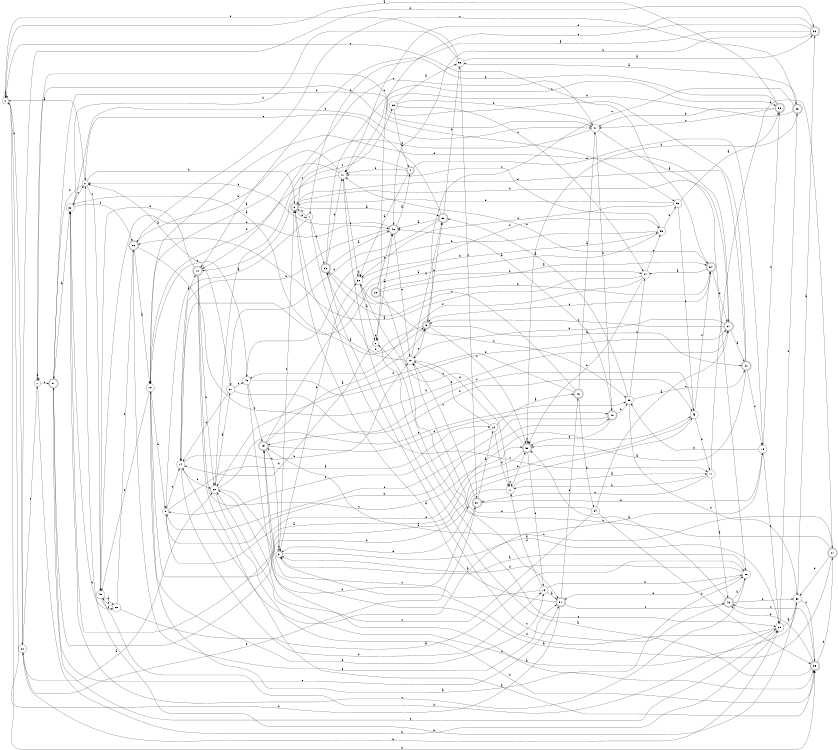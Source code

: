 digraph n49_3 {
__start0 [label="" shape="none"];

rankdir=LR;
size="8,5";

s0 [style="filled", color="black", fillcolor="white" shape="circle", label="0"];
s1 [style="filled", color="black", fillcolor="white" shape="circle", label="1"];
s2 [style="filled", color="black", fillcolor="white" shape="circle", label="2"];
s3 [style="filled", color="black", fillcolor="white" shape="circle", label="3"];
s4 [style="rounded,filled", color="black", fillcolor="white" shape="doublecircle", label="4"];
s5 [style="rounded,filled", color="black", fillcolor="white" shape="doublecircle", label="5"];
s6 [style="filled", color="black", fillcolor="white" shape="circle", label="6"];
s7 [style="filled", color="black", fillcolor="white" shape="circle", label="7"];
s8 [style="rounded,filled", color="black", fillcolor="white" shape="doublecircle", label="8"];
s9 [style="filled", color="black", fillcolor="white" shape="circle", label="9"];
s10 [style="rounded,filled", color="black", fillcolor="white" shape="doublecircle", label="10"];
s11 [style="filled", color="black", fillcolor="white" shape="circle", label="11"];
s12 [style="filled", color="black", fillcolor="white" shape="circle", label="12"];
s13 [style="filled", color="black", fillcolor="white" shape="circle", label="13"];
s14 [style="filled", color="black", fillcolor="white" shape="circle", label="14"];
s15 [style="rounded,filled", color="black", fillcolor="white" shape="doublecircle", label="15"];
s16 [style="rounded,filled", color="black", fillcolor="white" shape="doublecircle", label="16"];
s17 [style="filled", color="black", fillcolor="white" shape="circle", label="17"];
s18 [style="filled", color="black", fillcolor="white" shape="circle", label="18"];
s19 [style="filled", color="black", fillcolor="white" shape="circle", label="19"];
s20 [style="filled", color="black", fillcolor="white" shape="circle", label="20"];
s21 [style="rounded,filled", color="black", fillcolor="white" shape="doublecircle", label="21"];
s22 [style="filled", color="black", fillcolor="white" shape="circle", label="22"];
s23 [style="rounded,filled", color="black", fillcolor="white" shape="doublecircle", label="23"];
s24 [style="filled", color="black", fillcolor="white" shape="circle", label="24"];
s25 [style="filled", color="black", fillcolor="white" shape="circle", label="25"];
s26 [style="rounded,filled", color="black", fillcolor="white" shape="doublecircle", label="26"];
s27 [style="rounded,filled", color="black", fillcolor="white" shape="doublecircle", label="27"];
s28 [style="rounded,filled", color="black", fillcolor="white" shape="doublecircle", label="28"];
s29 [style="filled", color="black", fillcolor="white" shape="circle", label="29"];
s30 [style="filled", color="black", fillcolor="white" shape="circle", label="30"];
s31 [style="filled", color="black", fillcolor="white" shape="circle", label="31"];
s32 [style="filled", color="black", fillcolor="white" shape="circle", label="32"];
s33 [style="rounded,filled", color="black", fillcolor="white" shape="doublecircle", label="33"];
s34 [style="filled", color="black", fillcolor="white" shape="circle", label="34"];
s35 [style="filled", color="black", fillcolor="white" shape="circle", label="35"];
s36 [style="rounded,filled", color="black", fillcolor="white" shape="doublecircle", label="36"];
s37 [style="rounded,filled", color="black", fillcolor="white" shape="doublecircle", label="37"];
s38 [style="filled", color="black", fillcolor="white" shape="circle", label="38"];
s39 [style="rounded,filled", color="black", fillcolor="white" shape="doublecircle", label="39"];
s40 [style="rounded,filled", color="black", fillcolor="white" shape="doublecircle", label="40"];
s41 [style="filled", color="black", fillcolor="white" shape="circle", label="41"];
s42 [style="rounded,filled", color="black", fillcolor="white" shape="doublecircle", label="42"];
s43 [style="filled", color="black", fillcolor="white" shape="circle", label="43"];
s44 [style="filled", color="black", fillcolor="white" shape="circle", label="44"];
s45 [style="filled", color="black", fillcolor="white" shape="circle", label="45"];
s46 [style="rounded,filled", color="black", fillcolor="white" shape="doublecircle", label="46"];
s47 [style="filled", color="black", fillcolor="white" shape="circle", label="47"];
s48 [style="rounded,filled", color="black", fillcolor="white" shape="doublecircle", label="48"];
s49 [style="filled", color="black", fillcolor="white" shape="circle", label="49"];
s50 [style="rounded,filled", color="black", fillcolor="white" shape="doublecircle", label="50"];
s51 [style="rounded,filled", color="black", fillcolor="white" shape="doublecircle", label="51"];
s52 [style="filled", color="black", fillcolor="white" shape="circle", label="52"];
s53 [style="filled", color="black", fillcolor="white" shape="circle", label="53"];
s54 [style="rounded,filled", color="black", fillcolor="white" shape="doublecircle", label="54"];
s55 [style="filled", color="black", fillcolor="white" shape="circle", label="55"];
s56 [style="filled", color="black", fillcolor="white" shape="circle", label="56"];
s57 [style="rounded,filled", color="black", fillcolor="white" shape="doublecircle", label="57"];
s58 [style="filled", color="black", fillcolor="white" shape="circle", label="58"];
s59 [style="rounded,filled", color="black", fillcolor="white" shape="doublecircle", label="59"];
s60 [style="rounded,filled", color="black", fillcolor="white" shape="doublecircle", label="60"];
s0 -> s0 [label="a"];
s0 -> s39 [label="b"];
s0 -> s54 [label="c"];
s0 -> s20 [label="d"];
s1 -> s1 [label="a"];
s1 -> s29 [label="b"];
s1 -> s21 [label="c"];
s1 -> s53 [label="d"];
s2 -> s0 [label="a"];
s2 -> s21 [label="b"];
s2 -> s45 [label="c"];
s2 -> s8 [label="d"];
s3 -> s29 [label="a"];
s3 -> s3 [label="b"];
s3 -> s8 [label="c"];
s3 -> s30 [label="d"];
s4 -> s30 [label="a"];
s4 -> s41 [label="b"];
s4 -> s10 [label="c"];
s4 -> s19 [label="d"];
s5 -> s42 [label="a"];
s5 -> s60 [label="b"];
s5 -> s50 [label="c"];
s5 -> s33 [label="d"];
s6 -> s46 [label="a"];
s6 -> s14 [label="b"];
s6 -> s29 [label="c"];
s6 -> s6 [label="d"];
s7 -> s9 [label="a"];
s7 -> s8 [label="b"];
s7 -> s11 [label="c"];
s7 -> s33 [label="d"];
s8 -> s60 [label="a"];
s8 -> s37 [label="b"];
s8 -> s35 [label="c"];
s8 -> s7 [label="d"];
s9 -> s24 [label="a"];
s9 -> s40 [label="b"];
s9 -> s14 [label="c"];
s9 -> s43 [label="d"];
s10 -> s39 [label="a"];
s10 -> s22 [label="b"];
s10 -> s50 [label="c"];
s10 -> s45 [label="d"];
s11 -> s48 [label="a"];
s11 -> s17 [label="b"];
s11 -> s57 [label="c"];
s11 -> s27 [label="d"];
s12 -> s8 [label="a"];
s12 -> s60 [label="b"];
s12 -> s5 [label="c"];
s12 -> s17 [label="d"];
s13 -> s51 [label="a"];
s13 -> s38 [label="b"];
s13 -> s15 [label="c"];
s13 -> s17 [label="d"];
s14 -> s10 [label="a"];
s14 -> s12 [label="b"];
s14 -> s22 [label="c"];
s14 -> s13 [label="d"];
s15 -> s5 [label="a"];
s15 -> s55 [label="b"];
s15 -> s3 [label="c"];
s15 -> s40 [label="d"];
s16 -> s47 [label="a"];
s16 -> s34 [label="b"];
s16 -> s33 [label="c"];
s16 -> s22 [label="d"];
s17 -> s11 [label="a"];
s17 -> s50 [label="b"];
s17 -> s17 [label="c"];
s17 -> s3 [label="d"];
s18 -> s38 [label="a"];
s18 -> s9 [label="b"];
s18 -> s45 [label="c"];
s18 -> s13 [label="d"];
s19 -> s14 [label="a"];
s19 -> s29 [label="b"];
s19 -> s59 [label="c"];
s19 -> s58 [label="d"];
s20 -> s22 [label="a"];
s20 -> s29 [label="b"];
s20 -> s1 [label="c"];
s20 -> s36 [label="d"];
s21 -> s32 [label="a"];
s21 -> s43 [label="b"];
s21 -> s51 [label="c"];
s21 -> s47 [label="d"];
s22 -> s31 [label="a"];
s22 -> s57 [label="b"];
s22 -> s58 [label="c"];
s22 -> s39 [label="d"];
s23 -> s56 [label="a"];
s23 -> s50 [label="b"];
s23 -> s5 [label="c"];
s23 -> s6 [label="d"];
s24 -> s16 [label="a"];
s24 -> s12 [label="b"];
s24 -> s9 [label="c"];
s24 -> s17 [label="d"];
s25 -> s38 [label="a"];
s25 -> s32 [label="b"];
s25 -> s45 [label="c"];
s25 -> s26 [label="d"];
s26 -> s18 [label="a"];
s26 -> s37 [label="b"];
s26 -> s23 [label="c"];
s26 -> s51 [label="d"];
s27 -> s15 [label="a"];
s27 -> s6 [label="b"];
s27 -> s15 [label="c"];
s27 -> s52 [label="d"];
s28 -> s54 [label="a"];
s28 -> s44 [label="b"];
s28 -> s46 [label="c"];
s28 -> s51 [label="d"];
s29 -> s52 [label="a"];
s29 -> s23 [label="b"];
s29 -> s21 [label="c"];
s29 -> s3 [label="d"];
s30 -> s6 [label="a"];
s30 -> s55 [label="b"];
s30 -> s58 [label="c"];
s30 -> s30 [label="d"];
s31 -> s2 [label="a"];
s31 -> s43 [label="b"];
s31 -> s49 [label="c"];
s31 -> s14 [label="d"];
s32 -> s5 [label="a"];
s32 -> s47 [label="b"];
s32 -> s2 [label="c"];
s32 -> s26 [label="d"];
s33 -> s46 [label="a"];
s33 -> s54 [label="b"];
s33 -> s59 [label="c"];
s33 -> s41 [label="d"];
s34 -> s37 [label="a"];
s34 -> s39 [label="b"];
s34 -> s22 [label="c"];
s34 -> s12 [label="d"];
s35 -> s56 [label="a"];
s35 -> s4 [label="b"];
s35 -> s44 [label="c"];
s35 -> s47 [label="d"];
s36 -> s7 [label="a"];
s36 -> s46 [label="b"];
s36 -> s41 [label="c"];
s36 -> s41 [label="d"];
s37 -> s42 [label="a"];
s37 -> s12 [label="b"];
s37 -> s5 [label="c"];
s37 -> s18 [label="d"];
s38 -> s3 [label="a"];
s38 -> s51 [label="b"];
s38 -> s32 [label="c"];
s38 -> s3 [label="d"];
s39 -> s41 [label="a"];
s39 -> s48 [label="b"];
s39 -> s48 [label="c"];
s39 -> s27 [label="d"];
s40 -> s46 [label="a"];
s40 -> s58 [label="b"];
s40 -> s9 [label="c"];
s40 -> s50 [label="d"];
s41 -> s18 [label="a"];
s41 -> s26 [label="b"];
s41 -> s30 [label="c"];
s41 -> s18 [label="d"];
s42 -> s50 [label="a"];
s42 -> s1 [label="b"];
s42 -> s19 [label="c"];
s42 -> s8 [label="d"];
s43 -> s18 [label="a"];
s43 -> s11 [label="b"];
s43 -> s15 [label="c"];
s43 -> s54 [label="d"];
s44 -> s26 [label="a"];
s44 -> s50 [label="b"];
s44 -> s55 [label="c"];
s44 -> s49 [label="d"];
s45 -> s25 [label="a"];
s45 -> s29 [label="b"];
s45 -> s25 [label="c"];
s45 -> s46 [label="d"];
s46 -> s4 [label="a"];
s46 -> s14 [label="b"];
s46 -> s12 [label="c"];
s46 -> s2 [label="d"];
s47 -> s38 [label="a"];
s47 -> s40 [label="b"];
s47 -> s10 [label="c"];
s47 -> s22 [label="d"];
s48 -> s50 [label="a"];
s48 -> s38 [label="b"];
s48 -> s33 [label="c"];
s48 -> s52 [label="d"];
s49 -> s39 [label="a"];
s49 -> s18 [label="b"];
s49 -> s15 [label="c"];
s49 -> s37 [label="d"];
s50 -> s32 [label="a"];
s50 -> s13 [label="b"];
s50 -> s30 [label="c"];
s50 -> s50 [label="d"];
s51 -> s8 [label="a"];
s51 -> s0 [label="b"];
s51 -> s48 [label="c"];
s51 -> s16 [label="d"];
s52 -> s36 [label="a"];
s52 -> s2 [label="b"];
s52 -> s39 [label="c"];
s52 -> s22 [label="d"];
s53 -> s59 [label="a"];
s53 -> s43 [label="b"];
s53 -> s30 [label="c"];
s53 -> s8 [label="d"];
s54 -> s44 [label="a"];
s54 -> s41 [label="b"];
s54 -> s5 [label="c"];
s54 -> s37 [label="d"];
s55 -> s14 [label="a"];
s55 -> s53 [label="b"];
s55 -> s41 [label="c"];
s55 -> s49 [label="d"];
s56 -> s36 [label="a"];
s56 -> s32 [label="b"];
s56 -> s57 [label="c"];
s56 -> s0 [label="d"];
s57 -> s24 [label="a"];
s57 -> s20 [label="b"];
s57 -> s12 [label="c"];
s57 -> s19 [label="d"];
s58 -> s60 [label="a"];
s58 -> s44 [label="b"];
s58 -> s42 [label="c"];
s58 -> s52 [label="d"];
s59 -> s0 [label="a"];
s59 -> s47 [label="b"];
s59 -> s47 [label="c"];
s59 -> s10 [label="d"];
s60 -> s46 [label="a"];
s60 -> s31 [label="b"];
s60 -> s2 [label="c"];
s60 -> s56 [label="d"];

}
